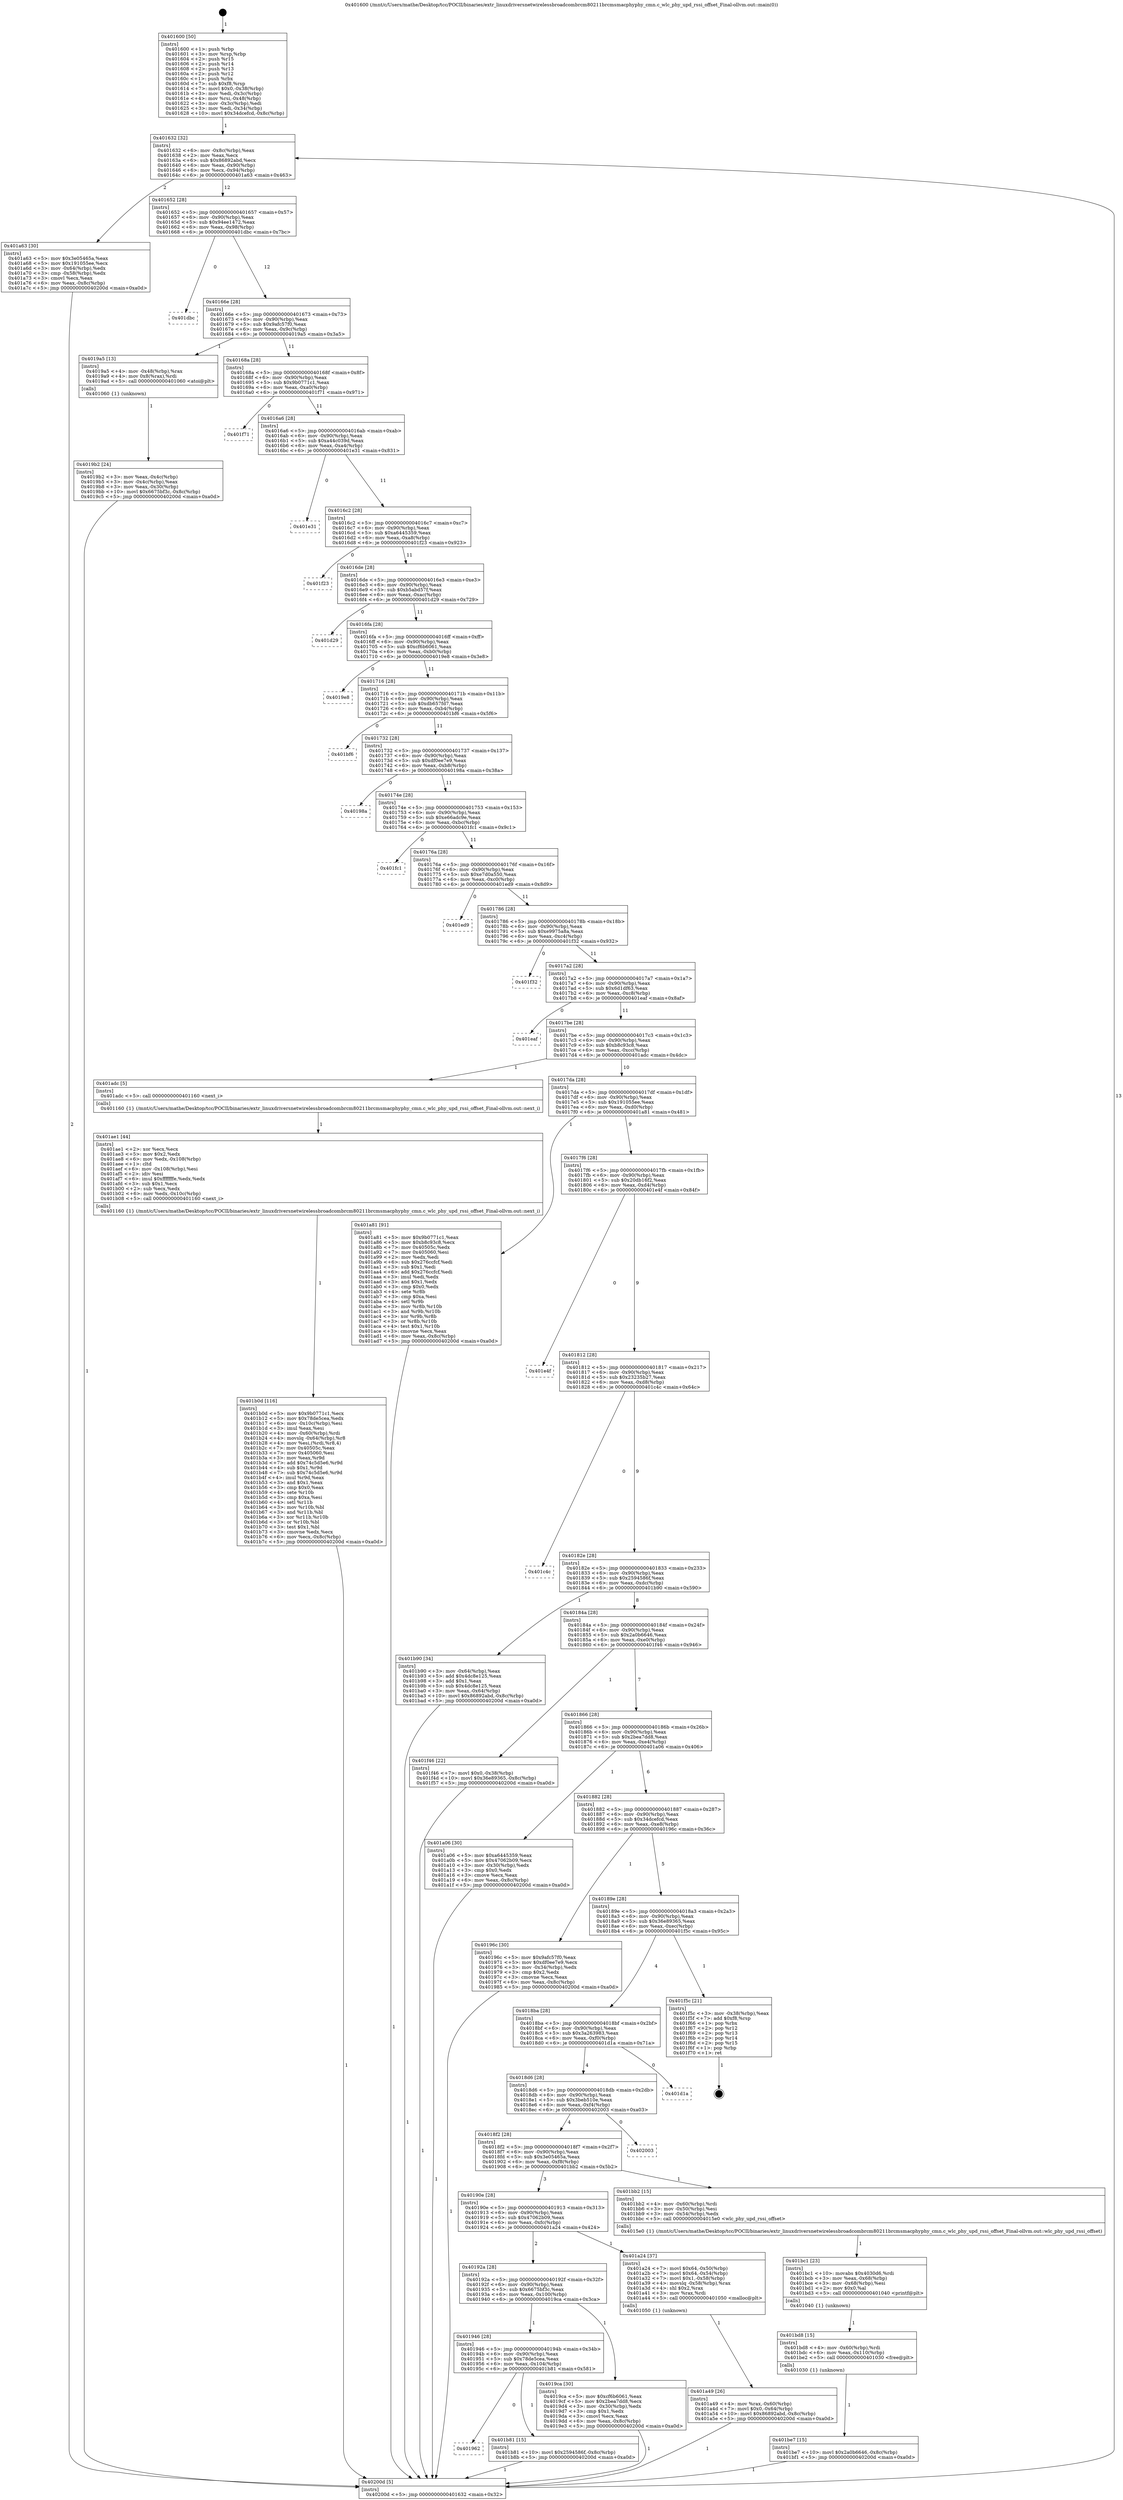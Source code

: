 digraph "0x401600" {
  label = "0x401600 (/mnt/c/Users/mathe/Desktop/tcc/POCII/binaries/extr_linuxdriversnetwirelessbroadcombrcm80211brcmsmacphyphy_cmn.c_wlc_phy_upd_rssi_offset_Final-ollvm.out::main(0))"
  labelloc = "t"
  node[shape=record]

  Entry [label="",width=0.3,height=0.3,shape=circle,fillcolor=black,style=filled]
  "0x401632" [label="{
     0x401632 [32]\l
     | [instrs]\l
     &nbsp;&nbsp;0x401632 \<+6\>: mov -0x8c(%rbp),%eax\l
     &nbsp;&nbsp;0x401638 \<+2\>: mov %eax,%ecx\l
     &nbsp;&nbsp;0x40163a \<+6\>: sub $0x86892abd,%ecx\l
     &nbsp;&nbsp;0x401640 \<+6\>: mov %eax,-0x90(%rbp)\l
     &nbsp;&nbsp;0x401646 \<+6\>: mov %ecx,-0x94(%rbp)\l
     &nbsp;&nbsp;0x40164c \<+6\>: je 0000000000401a63 \<main+0x463\>\l
  }"]
  "0x401a63" [label="{
     0x401a63 [30]\l
     | [instrs]\l
     &nbsp;&nbsp;0x401a63 \<+5\>: mov $0x3e05465a,%eax\l
     &nbsp;&nbsp;0x401a68 \<+5\>: mov $0x191055ee,%ecx\l
     &nbsp;&nbsp;0x401a6d \<+3\>: mov -0x64(%rbp),%edx\l
     &nbsp;&nbsp;0x401a70 \<+3\>: cmp -0x58(%rbp),%edx\l
     &nbsp;&nbsp;0x401a73 \<+3\>: cmovl %ecx,%eax\l
     &nbsp;&nbsp;0x401a76 \<+6\>: mov %eax,-0x8c(%rbp)\l
     &nbsp;&nbsp;0x401a7c \<+5\>: jmp 000000000040200d \<main+0xa0d\>\l
  }"]
  "0x401652" [label="{
     0x401652 [28]\l
     | [instrs]\l
     &nbsp;&nbsp;0x401652 \<+5\>: jmp 0000000000401657 \<main+0x57\>\l
     &nbsp;&nbsp;0x401657 \<+6\>: mov -0x90(%rbp),%eax\l
     &nbsp;&nbsp;0x40165d \<+5\>: sub $0x94ee1472,%eax\l
     &nbsp;&nbsp;0x401662 \<+6\>: mov %eax,-0x98(%rbp)\l
     &nbsp;&nbsp;0x401668 \<+6\>: je 0000000000401dbc \<main+0x7bc\>\l
  }"]
  Exit [label="",width=0.3,height=0.3,shape=circle,fillcolor=black,style=filled,peripheries=2]
  "0x401dbc" [label="{
     0x401dbc\l
  }", style=dashed]
  "0x40166e" [label="{
     0x40166e [28]\l
     | [instrs]\l
     &nbsp;&nbsp;0x40166e \<+5\>: jmp 0000000000401673 \<main+0x73\>\l
     &nbsp;&nbsp;0x401673 \<+6\>: mov -0x90(%rbp),%eax\l
     &nbsp;&nbsp;0x401679 \<+5\>: sub $0x9afc57f0,%eax\l
     &nbsp;&nbsp;0x40167e \<+6\>: mov %eax,-0x9c(%rbp)\l
     &nbsp;&nbsp;0x401684 \<+6\>: je 00000000004019a5 \<main+0x3a5\>\l
  }"]
  "0x401be7" [label="{
     0x401be7 [15]\l
     | [instrs]\l
     &nbsp;&nbsp;0x401be7 \<+10\>: movl $0x2a0b6646,-0x8c(%rbp)\l
     &nbsp;&nbsp;0x401bf1 \<+5\>: jmp 000000000040200d \<main+0xa0d\>\l
  }"]
  "0x4019a5" [label="{
     0x4019a5 [13]\l
     | [instrs]\l
     &nbsp;&nbsp;0x4019a5 \<+4\>: mov -0x48(%rbp),%rax\l
     &nbsp;&nbsp;0x4019a9 \<+4\>: mov 0x8(%rax),%rdi\l
     &nbsp;&nbsp;0x4019ad \<+5\>: call 0000000000401060 \<atoi@plt\>\l
     | [calls]\l
     &nbsp;&nbsp;0x401060 \{1\} (unknown)\l
  }"]
  "0x40168a" [label="{
     0x40168a [28]\l
     | [instrs]\l
     &nbsp;&nbsp;0x40168a \<+5\>: jmp 000000000040168f \<main+0x8f\>\l
     &nbsp;&nbsp;0x40168f \<+6\>: mov -0x90(%rbp),%eax\l
     &nbsp;&nbsp;0x401695 \<+5\>: sub $0x9b0771c1,%eax\l
     &nbsp;&nbsp;0x40169a \<+6\>: mov %eax,-0xa0(%rbp)\l
     &nbsp;&nbsp;0x4016a0 \<+6\>: je 0000000000401f71 \<main+0x971\>\l
  }"]
  "0x401bd8" [label="{
     0x401bd8 [15]\l
     | [instrs]\l
     &nbsp;&nbsp;0x401bd8 \<+4\>: mov -0x60(%rbp),%rdi\l
     &nbsp;&nbsp;0x401bdc \<+6\>: mov %eax,-0x110(%rbp)\l
     &nbsp;&nbsp;0x401be2 \<+5\>: call 0000000000401030 \<free@plt\>\l
     | [calls]\l
     &nbsp;&nbsp;0x401030 \{1\} (unknown)\l
  }"]
  "0x401f71" [label="{
     0x401f71\l
  }", style=dashed]
  "0x4016a6" [label="{
     0x4016a6 [28]\l
     | [instrs]\l
     &nbsp;&nbsp;0x4016a6 \<+5\>: jmp 00000000004016ab \<main+0xab\>\l
     &nbsp;&nbsp;0x4016ab \<+6\>: mov -0x90(%rbp),%eax\l
     &nbsp;&nbsp;0x4016b1 \<+5\>: sub $0xa44c039d,%eax\l
     &nbsp;&nbsp;0x4016b6 \<+6\>: mov %eax,-0xa4(%rbp)\l
     &nbsp;&nbsp;0x4016bc \<+6\>: je 0000000000401e31 \<main+0x831\>\l
  }"]
  "0x401bc1" [label="{
     0x401bc1 [23]\l
     | [instrs]\l
     &nbsp;&nbsp;0x401bc1 \<+10\>: movabs $0x4030d6,%rdi\l
     &nbsp;&nbsp;0x401bcb \<+3\>: mov %eax,-0x68(%rbp)\l
     &nbsp;&nbsp;0x401bce \<+3\>: mov -0x68(%rbp),%esi\l
     &nbsp;&nbsp;0x401bd1 \<+2\>: mov $0x0,%al\l
     &nbsp;&nbsp;0x401bd3 \<+5\>: call 0000000000401040 \<printf@plt\>\l
     | [calls]\l
     &nbsp;&nbsp;0x401040 \{1\} (unknown)\l
  }"]
  "0x401e31" [label="{
     0x401e31\l
  }", style=dashed]
  "0x4016c2" [label="{
     0x4016c2 [28]\l
     | [instrs]\l
     &nbsp;&nbsp;0x4016c2 \<+5\>: jmp 00000000004016c7 \<main+0xc7\>\l
     &nbsp;&nbsp;0x4016c7 \<+6\>: mov -0x90(%rbp),%eax\l
     &nbsp;&nbsp;0x4016cd \<+5\>: sub $0xa6445359,%eax\l
     &nbsp;&nbsp;0x4016d2 \<+6\>: mov %eax,-0xa8(%rbp)\l
     &nbsp;&nbsp;0x4016d8 \<+6\>: je 0000000000401f23 \<main+0x923\>\l
  }"]
  "0x401962" [label="{
     0x401962\l
  }", style=dashed]
  "0x401f23" [label="{
     0x401f23\l
  }", style=dashed]
  "0x4016de" [label="{
     0x4016de [28]\l
     | [instrs]\l
     &nbsp;&nbsp;0x4016de \<+5\>: jmp 00000000004016e3 \<main+0xe3\>\l
     &nbsp;&nbsp;0x4016e3 \<+6\>: mov -0x90(%rbp),%eax\l
     &nbsp;&nbsp;0x4016e9 \<+5\>: sub $0xb5abd57f,%eax\l
     &nbsp;&nbsp;0x4016ee \<+6\>: mov %eax,-0xac(%rbp)\l
     &nbsp;&nbsp;0x4016f4 \<+6\>: je 0000000000401d29 \<main+0x729\>\l
  }"]
  "0x401b81" [label="{
     0x401b81 [15]\l
     | [instrs]\l
     &nbsp;&nbsp;0x401b81 \<+10\>: movl $0x2594586f,-0x8c(%rbp)\l
     &nbsp;&nbsp;0x401b8b \<+5\>: jmp 000000000040200d \<main+0xa0d\>\l
  }"]
  "0x401d29" [label="{
     0x401d29\l
  }", style=dashed]
  "0x4016fa" [label="{
     0x4016fa [28]\l
     | [instrs]\l
     &nbsp;&nbsp;0x4016fa \<+5\>: jmp 00000000004016ff \<main+0xff\>\l
     &nbsp;&nbsp;0x4016ff \<+6\>: mov -0x90(%rbp),%eax\l
     &nbsp;&nbsp;0x401705 \<+5\>: sub $0xcf6b6061,%eax\l
     &nbsp;&nbsp;0x40170a \<+6\>: mov %eax,-0xb0(%rbp)\l
     &nbsp;&nbsp;0x401710 \<+6\>: je 00000000004019e8 \<main+0x3e8\>\l
  }"]
  "0x401b0d" [label="{
     0x401b0d [116]\l
     | [instrs]\l
     &nbsp;&nbsp;0x401b0d \<+5\>: mov $0x9b0771c1,%ecx\l
     &nbsp;&nbsp;0x401b12 \<+5\>: mov $0x78de5cea,%edx\l
     &nbsp;&nbsp;0x401b17 \<+6\>: mov -0x10c(%rbp),%esi\l
     &nbsp;&nbsp;0x401b1d \<+3\>: imul %eax,%esi\l
     &nbsp;&nbsp;0x401b20 \<+4\>: mov -0x60(%rbp),%rdi\l
     &nbsp;&nbsp;0x401b24 \<+4\>: movslq -0x64(%rbp),%r8\l
     &nbsp;&nbsp;0x401b28 \<+4\>: mov %esi,(%rdi,%r8,4)\l
     &nbsp;&nbsp;0x401b2c \<+7\>: mov 0x40505c,%eax\l
     &nbsp;&nbsp;0x401b33 \<+7\>: mov 0x405060,%esi\l
     &nbsp;&nbsp;0x401b3a \<+3\>: mov %eax,%r9d\l
     &nbsp;&nbsp;0x401b3d \<+7\>: add $0x74c5d5e6,%r9d\l
     &nbsp;&nbsp;0x401b44 \<+4\>: sub $0x1,%r9d\l
     &nbsp;&nbsp;0x401b48 \<+7\>: sub $0x74c5d5e6,%r9d\l
     &nbsp;&nbsp;0x401b4f \<+4\>: imul %r9d,%eax\l
     &nbsp;&nbsp;0x401b53 \<+3\>: and $0x1,%eax\l
     &nbsp;&nbsp;0x401b56 \<+3\>: cmp $0x0,%eax\l
     &nbsp;&nbsp;0x401b59 \<+4\>: sete %r10b\l
     &nbsp;&nbsp;0x401b5d \<+3\>: cmp $0xa,%esi\l
     &nbsp;&nbsp;0x401b60 \<+4\>: setl %r11b\l
     &nbsp;&nbsp;0x401b64 \<+3\>: mov %r10b,%bl\l
     &nbsp;&nbsp;0x401b67 \<+3\>: and %r11b,%bl\l
     &nbsp;&nbsp;0x401b6a \<+3\>: xor %r11b,%r10b\l
     &nbsp;&nbsp;0x401b6d \<+3\>: or %r10b,%bl\l
     &nbsp;&nbsp;0x401b70 \<+3\>: test $0x1,%bl\l
     &nbsp;&nbsp;0x401b73 \<+3\>: cmovne %edx,%ecx\l
     &nbsp;&nbsp;0x401b76 \<+6\>: mov %ecx,-0x8c(%rbp)\l
     &nbsp;&nbsp;0x401b7c \<+5\>: jmp 000000000040200d \<main+0xa0d\>\l
  }"]
  "0x4019e8" [label="{
     0x4019e8\l
  }", style=dashed]
  "0x401716" [label="{
     0x401716 [28]\l
     | [instrs]\l
     &nbsp;&nbsp;0x401716 \<+5\>: jmp 000000000040171b \<main+0x11b\>\l
     &nbsp;&nbsp;0x40171b \<+6\>: mov -0x90(%rbp),%eax\l
     &nbsp;&nbsp;0x401721 \<+5\>: sub $0xdb657fd7,%eax\l
     &nbsp;&nbsp;0x401726 \<+6\>: mov %eax,-0xb4(%rbp)\l
     &nbsp;&nbsp;0x40172c \<+6\>: je 0000000000401bf6 \<main+0x5f6\>\l
  }"]
  "0x401ae1" [label="{
     0x401ae1 [44]\l
     | [instrs]\l
     &nbsp;&nbsp;0x401ae1 \<+2\>: xor %ecx,%ecx\l
     &nbsp;&nbsp;0x401ae3 \<+5\>: mov $0x2,%edx\l
     &nbsp;&nbsp;0x401ae8 \<+6\>: mov %edx,-0x108(%rbp)\l
     &nbsp;&nbsp;0x401aee \<+1\>: cltd\l
     &nbsp;&nbsp;0x401aef \<+6\>: mov -0x108(%rbp),%esi\l
     &nbsp;&nbsp;0x401af5 \<+2\>: idiv %esi\l
     &nbsp;&nbsp;0x401af7 \<+6\>: imul $0xfffffffe,%edx,%edx\l
     &nbsp;&nbsp;0x401afd \<+3\>: sub $0x1,%ecx\l
     &nbsp;&nbsp;0x401b00 \<+2\>: sub %ecx,%edx\l
     &nbsp;&nbsp;0x401b02 \<+6\>: mov %edx,-0x10c(%rbp)\l
     &nbsp;&nbsp;0x401b08 \<+5\>: call 0000000000401160 \<next_i\>\l
     | [calls]\l
     &nbsp;&nbsp;0x401160 \{1\} (/mnt/c/Users/mathe/Desktop/tcc/POCII/binaries/extr_linuxdriversnetwirelessbroadcombrcm80211brcmsmacphyphy_cmn.c_wlc_phy_upd_rssi_offset_Final-ollvm.out::next_i)\l
  }"]
  "0x401bf6" [label="{
     0x401bf6\l
  }", style=dashed]
  "0x401732" [label="{
     0x401732 [28]\l
     | [instrs]\l
     &nbsp;&nbsp;0x401732 \<+5\>: jmp 0000000000401737 \<main+0x137\>\l
     &nbsp;&nbsp;0x401737 \<+6\>: mov -0x90(%rbp),%eax\l
     &nbsp;&nbsp;0x40173d \<+5\>: sub $0xdf0ee7e9,%eax\l
     &nbsp;&nbsp;0x401742 \<+6\>: mov %eax,-0xb8(%rbp)\l
     &nbsp;&nbsp;0x401748 \<+6\>: je 000000000040198a \<main+0x38a\>\l
  }"]
  "0x401a49" [label="{
     0x401a49 [26]\l
     | [instrs]\l
     &nbsp;&nbsp;0x401a49 \<+4\>: mov %rax,-0x60(%rbp)\l
     &nbsp;&nbsp;0x401a4d \<+7\>: movl $0x0,-0x64(%rbp)\l
     &nbsp;&nbsp;0x401a54 \<+10\>: movl $0x86892abd,-0x8c(%rbp)\l
     &nbsp;&nbsp;0x401a5e \<+5\>: jmp 000000000040200d \<main+0xa0d\>\l
  }"]
  "0x40198a" [label="{
     0x40198a\l
  }", style=dashed]
  "0x40174e" [label="{
     0x40174e [28]\l
     | [instrs]\l
     &nbsp;&nbsp;0x40174e \<+5\>: jmp 0000000000401753 \<main+0x153\>\l
     &nbsp;&nbsp;0x401753 \<+6\>: mov -0x90(%rbp),%eax\l
     &nbsp;&nbsp;0x401759 \<+5\>: sub $0xe66adc9e,%eax\l
     &nbsp;&nbsp;0x40175e \<+6\>: mov %eax,-0xbc(%rbp)\l
     &nbsp;&nbsp;0x401764 \<+6\>: je 0000000000401fc1 \<main+0x9c1\>\l
  }"]
  "0x401946" [label="{
     0x401946 [28]\l
     | [instrs]\l
     &nbsp;&nbsp;0x401946 \<+5\>: jmp 000000000040194b \<main+0x34b\>\l
     &nbsp;&nbsp;0x40194b \<+6\>: mov -0x90(%rbp),%eax\l
     &nbsp;&nbsp;0x401951 \<+5\>: sub $0x78de5cea,%eax\l
     &nbsp;&nbsp;0x401956 \<+6\>: mov %eax,-0x104(%rbp)\l
     &nbsp;&nbsp;0x40195c \<+6\>: je 0000000000401b81 \<main+0x581\>\l
  }"]
  "0x401fc1" [label="{
     0x401fc1\l
  }", style=dashed]
  "0x40176a" [label="{
     0x40176a [28]\l
     | [instrs]\l
     &nbsp;&nbsp;0x40176a \<+5\>: jmp 000000000040176f \<main+0x16f\>\l
     &nbsp;&nbsp;0x40176f \<+6\>: mov -0x90(%rbp),%eax\l
     &nbsp;&nbsp;0x401775 \<+5\>: sub $0xe7d0a550,%eax\l
     &nbsp;&nbsp;0x40177a \<+6\>: mov %eax,-0xc0(%rbp)\l
     &nbsp;&nbsp;0x401780 \<+6\>: je 0000000000401ed9 \<main+0x8d9\>\l
  }"]
  "0x4019ca" [label="{
     0x4019ca [30]\l
     | [instrs]\l
     &nbsp;&nbsp;0x4019ca \<+5\>: mov $0xcf6b6061,%eax\l
     &nbsp;&nbsp;0x4019cf \<+5\>: mov $0x2bea7dd8,%ecx\l
     &nbsp;&nbsp;0x4019d4 \<+3\>: mov -0x30(%rbp),%edx\l
     &nbsp;&nbsp;0x4019d7 \<+3\>: cmp $0x1,%edx\l
     &nbsp;&nbsp;0x4019da \<+3\>: cmovl %ecx,%eax\l
     &nbsp;&nbsp;0x4019dd \<+6\>: mov %eax,-0x8c(%rbp)\l
     &nbsp;&nbsp;0x4019e3 \<+5\>: jmp 000000000040200d \<main+0xa0d\>\l
  }"]
  "0x401ed9" [label="{
     0x401ed9\l
  }", style=dashed]
  "0x401786" [label="{
     0x401786 [28]\l
     | [instrs]\l
     &nbsp;&nbsp;0x401786 \<+5\>: jmp 000000000040178b \<main+0x18b\>\l
     &nbsp;&nbsp;0x40178b \<+6\>: mov -0x90(%rbp),%eax\l
     &nbsp;&nbsp;0x401791 \<+5\>: sub $0xe9975a8a,%eax\l
     &nbsp;&nbsp;0x401796 \<+6\>: mov %eax,-0xc4(%rbp)\l
     &nbsp;&nbsp;0x40179c \<+6\>: je 0000000000401f32 \<main+0x932\>\l
  }"]
  "0x40192a" [label="{
     0x40192a [28]\l
     | [instrs]\l
     &nbsp;&nbsp;0x40192a \<+5\>: jmp 000000000040192f \<main+0x32f\>\l
     &nbsp;&nbsp;0x40192f \<+6\>: mov -0x90(%rbp),%eax\l
     &nbsp;&nbsp;0x401935 \<+5\>: sub $0x6675bf3c,%eax\l
     &nbsp;&nbsp;0x40193a \<+6\>: mov %eax,-0x100(%rbp)\l
     &nbsp;&nbsp;0x401940 \<+6\>: je 00000000004019ca \<main+0x3ca\>\l
  }"]
  "0x401f32" [label="{
     0x401f32\l
  }", style=dashed]
  "0x4017a2" [label="{
     0x4017a2 [28]\l
     | [instrs]\l
     &nbsp;&nbsp;0x4017a2 \<+5\>: jmp 00000000004017a7 \<main+0x1a7\>\l
     &nbsp;&nbsp;0x4017a7 \<+6\>: mov -0x90(%rbp),%eax\l
     &nbsp;&nbsp;0x4017ad \<+5\>: sub $0x6d1df63,%eax\l
     &nbsp;&nbsp;0x4017b2 \<+6\>: mov %eax,-0xc8(%rbp)\l
     &nbsp;&nbsp;0x4017b8 \<+6\>: je 0000000000401eaf \<main+0x8af\>\l
  }"]
  "0x401a24" [label="{
     0x401a24 [37]\l
     | [instrs]\l
     &nbsp;&nbsp;0x401a24 \<+7\>: movl $0x64,-0x50(%rbp)\l
     &nbsp;&nbsp;0x401a2b \<+7\>: movl $0x64,-0x54(%rbp)\l
     &nbsp;&nbsp;0x401a32 \<+7\>: movl $0x1,-0x58(%rbp)\l
     &nbsp;&nbsp;0x401a39 \<+4\>: movslq -0x58(%rbp),%rax\l
     &nbsp;&nbsp;0x401a3d \<+4\>: shl $0x2,%rax\l
     &nbsp;&nbsp;0x401a41 \<+3\>: mov %rax,%rdi\l
     &nbsp;&nbsp;0x401a44 \<+5\>: call 0000000000401050 \<malloc@plt\>\l
     | [calls]\l
     &nbsp;&nbsp;0x401050 \{1\} (unknown)\l
  }"]
  "0x401eaf" [label="{
     0x401eaf\l
  }", style=dashed]
  "0x4017be" [label="{
     0x4017be [28]\l
     | [instrs]\l
     &nbsp;&nbsp;0x4017be \<+5\>: jmp 00000000004017c3 \<main+0x1c3\>\l
     &nbsp;&nbsp;0x4017c3 \<+6\>: mov -0x90(%rbp),%eax\l
     &nbsp;&nbsp;0x4017c9 \<+5\>: sub $0xb8c93c8,%eax\l
     &nbsp;&nbsp;0x4017ce \<+6\>: mov %eax,-0xcc(%rbp)\l
     &nbsp;&nbsp;0x4017d4 \<+6\>: je 0000000000401adc \<main+0x4dc\>\l
  }"]
  "0x40190e" [label="{
     0x40190e [28]\l
     | [instrs]\l
     &nbsp;&nbsp;0x40190e \<+5\>: jmp 0000000000401913 \<main+0x313\>\l
     &nbsp;&nbsp;0x401913 \<+6\>: mov -0x90(%rbp),%eax\l
     &nbsp;&nbsp;0x401919 \<+5\>: sub $0x47062b09,%eax\l
     &nbsp;&nbsp;0x40191e \<+6\>: mov %eax,-0xfc(%rbp)\l
     &nbsp;&nbsp;0x401924 \<+6\>: je 0000000000401a24 \<main+0x424\>\l
  }"]
  "0x401adc" [label="{
     0x401adc [5]\l
     | [instrs]\l
     &nbsp;&nbsp;0x401adc \<+5\>: call 0000000000401160 \<next_i\>\l
     | [calls]\l
     &nbsp;&nbsp;0x401160 \{1\} (/mnt/c/Users/mathe/Desktop/tcc/POCII/binaries/extr_linuxdriversnetwirelessbroadcombrcm80211brcmsmacphyphy_cmn.c_wlc_phy_upd_rssi_offset_Final-ollvm.out::next_i)\l
  }"]
  "0x4017da" [label="{
     0x4017da [28]\l
     | [instrs]\l
     &nbsp;&nbsp;0x4017da \<+5\>: jmp 00000000004017df \<main+0x1df\>\l
     &nbsp;&nbsp;0x4017df \<+6\>: mov -0x90(%rbp),%eax\l
     &nbsp;&nbsp;0x4017e5 \<+5\>: sub $0x191055ee,%eax\l
     &nbsp;&nbsp;0x4017ea \<+6\>: mov %eax,-0xd0(%rbp)\l
     &nbsp;&nbsp;0x4017f0 \<+6\>: je 0000000000401a81 \<main+0x481\>\l
  }"]
  "0x401bb2" [label="{
     0x401bb2 [15]\l
     | [instrs]\l
     &nbsp;&nbsp;0x401bb2 \<+4\>: mov -0x60(%rbp),%rdi\l
     &nbsp;&nbsp;0x401bb6 \<+3\>: mov -0x50(%rbp),%esi\l
     &nbsp;&nbsp;0x401bb9 \<+3\>: mov -0x54(%rbp),%edx\l
     &nbsp;&nbsp;0x401bbc \<+5\>: call 00000000004015e0 \<wlc_phy_upd_rssi_offset\>\l
     | [calls]\l
     &nbsp;&nbsp;0x4015e0 \{1\} (/mnt/c/Users/mathe/Desktop/tcc/POCII/binaries/extr_linuxdriversnetwirelessbroadcombrcm80211brcmsmacphyphy_cmn.c_wlc_phy_upd_rssi_offset_Final-ollvm.out::wlc_phy_upd_rssi_offset)\l
  }"]
  "0x401a81" [label="{
     0x401a81 [91]\l
     | [instrs]\l
     &nbsp;&nbsp;0x401a81 \<+5\>: mov $0x9b0771c1,%eax\l
     &nbsp;&nbsp;0x401a86 \<+5\>: mov $0xb8c93c8,%ecx\l
     &nbsp;&nbsp;0x401a8b \<+7\>: mov 0x40505c,%edx\l
     &nbsp;&nbsp;0x401a92 \<+7\>: mov 0x405060,%esi\l
     &nbsp;&nbsp;0x401a99 \<+2\>: mov %edx,%edi\l
     &nbsp;&nbsp;0x401a9b \<+6\>: sub $0x276ccfcf,%edi\l
     &nbsp;&nbsp;0x401aa1 \<+3\>: sub $0x1,%edi\l
     &nbsp;&nbsp;0x401aa4 \<+6\>: add $0x276ccfcf,%edi\l
     &nbsp;&nbsp;0x401aaa \<+3\>: imul %edi,%edx\l
     &nbsp;&nbsp;0x401aad \<+3\>: and $0x1,%edx\l
     &nbsp;&nbsp;0x401ab0 \<+3\>: cmp $0x0,%edx\l
     &nbsp;&nbsp;0x401ab3 \<+4\>: sete %r8b\l
     &nbsp;&nbsp;0x401ab7 \<+3\>: cmp $0xa,%esi\l
     &nbsp;&nbsp;0x401aba \<+4\>: setl %r9b\l
     &nbsp;&nbsp;0x401abe \<+3\>: mov %r8b,%r10b\l
     &nbsp;&nbsp;0x401ac1 \<+3\>: and %r9b,%r10b\l
     &nbsp;&nbsp;0x401ac4 \<+3\>: xor %r9b,%r8b\l
     &nbsp;&nbsp;0x401ac7 \<+3\>: or %r8b,%r10b\l
     &nbsp;&nbsp;0x401aca \<+4\>: test $0x1,%r10b\l
     &nbsp;&nbsp;0x401ace \<+3\>: cmovne %ecx,%eax\l
     &nbsp;&nbsp;0x401ad1 \<+6\>: mov %eax,-0x8c(%rbp)\l
     &nbsp;&nbsp;0x401ad7 \<+5\>: jmp 000000000040200d \<main+0xa0d\>\l
  }"]
  "0x4017f6" [label="{
     0x4017f6 [28]\l
     | [instrs]\l
     &nbsp;&nbsp;0x4017f6 \<+5\>: jmp 00000000004017fb \<main+0x1fb\>\l
     &nbsp;&nbsp;0x4017fb \<+6\>: mov -0x90(%rbp),%eax\l
     &nbsp;&nbsp;0x401801 \<+5\>: sub $0x20db16f2,%eax\l
     &nbsp;&nbsp;0x401806 \<+6\>: mov %eax,-0xd4(%rbp)\l
     &nbsp;&nbsp;0x40180c \<+6\>: je 0000000000401e4f \<main+0x84f\>\l
  }"]
  "0x4018f2" [label="{
     0x4018f2 [28]\l
     | [instrs]\l
     &nbsp;&nbsp;0x4018f2 \<+5\>: jmp 00000000004018f7 \<main+0x2f7\>\l
     &nbsp;&nbsp;0x4018f7 \<+6\>: mov -0x90(%rbp),%eax\l
     &nbsp;&nbsp;0x4018fd \<+5\>: sub $0x3e05465a,%eax\l
     &nbsp;&nbsp;0x401902 \<+6\>: mov %eax,-0xf8(%rbp)\l
     &nbsp;&nbsp;0x401908 \<+6\>: je 0000000000401bb2 \<main+0x5b2\>\l
  }"]
  "0x401e4f" [label="{
     0x401e4f\l
  }", style=dashed]
  "0x401812" [label="{
     0x401812 [28]\l
     | [instrs]\l
     &nbsp;&nbsp;0x401812 \<+5\>: jmp 0000000000401817 \<main+0x217\>\l
     &nbsp;&nbsp;0x401817 \<+6\>: mov -0x90(%rbp),%eax\l
     &nbsp;&nbsp;0x40181d \<+5\>: sub $0x23235b27,%eax\l
     &nbsp;&nbsp;0x401822 \<+6\>: mov %eax,-0xd8(%rbp)\l
     &nbsp;&nbsp;0x401828 \<+6\>: je 0000000000401c4c \<main+0x64c\>\l
  }"]
  "0x402003" [label="{
     0x402003\l
  }", style=dashed]
  "0x401c4c" [label="{
     0x401c4c\l
  }", style=dashed]
  "0x40182e" [label="{
     0x40182e [28]\l
     | [instrs]\l
     &nbsp;&nbsp;0x40182e \<+5\>: jmp 0000000000401833 \<main+0x233\>\l
     &nbsp;&nbsp;0x401833 \<+6\>: mov -0x90(%rbp),%eax\l
     &nbsp;&nbsp;0x401839 \<+5\>: sub $0x2594586f,%eax\l
     &nbsp;&nbsp;0x40183e \<+6\>: mov %eax,-0xdc(%rbp)\l
     &nbsp;&nbsp;0x401844 \<+6\>: je 0000000000401b90 \<main+0x590\>\l
  }"]
  "0x4018d6" [label="{
     0x4018d6 [28]\l
     | [instrs]\l
     &nbsp;&nbsp;0x4018d6 \<+5\>: jmp 00000000004018db \<main+0x2db\>\l
     &nbsp;&nbsp;0x4018db \<+6\>: mov -0x90(%rbp),%eax\l
     &nbsp;&nbsp;0x4018e1 \<+5\>: sub $0x3beb510e,%eax\l
     &nbsp;&nbsp;0x4018e6 \<+6\>: mov %eax,-0xf4(%rbp)\l
     &nbsp;&nbsp;0x4018ec \<+6\>: je 0000000000402003 \<main+0xa03\>\l
  }"]
  "0x401b90" [label="{
     0x401b90 [34]\l
     | [instrs]\l
     &nbsp;&nbsp;0x401b90 \<+3\>: mov -0x64(%rbp),%eax\l
     &nbsp;&nbsp;0x401b93 \<+5\>: add $0x4dc8e125,%eax\l
     &nbsp;&nbsp;0x401b98 \<+3\>: add $0x1,%eax\l
     &nbsp;&nbsp;0x401b9b \<+5\>: sub $0x4dc8e125,%eax\l
     &nbsp;&nbsp;0x401ba0 \<+3\>: mov %eax,-0x64(%rbp)\l
     &nbsp;&nbsp;0x401ba3 \<+10\>: movl $0x86892abd,-0x8c(%rbp)\l
     &nbsp;&nbsp;0x401bad \<+5\>: jmp 000000000040200d \<main+0xa0d\>\l
  }"]
  "0x40184a" [label="{
     0x40184a [28]\l
     | [instrs]\l
     &nbsp;&nbsp;0x40184a \<+5\>: jmp 000000000040184f \<main+0x24f\>\l
     &nbsp;&nbsp;0x40184f \<+6\>: mov -0x90(%rbp),%eax\l
     &nbsp;&nbsp;0x401855 \<+5\>: sub $0x2a0b6646,%eax\l
     &nbsp;&nbsp;0x40185a \<+6\>: mov %eax,-0xe0(%rbp)\l
     &nbsp;&nbsp;0x401860 \<+6\>: je 0000000000401f46 \<main+0x946\>\l
  }"]
  "0x401d1a" [label="{
     0x401d1a\l
  }", style=dashed]
  "0x401f46" [label="{
     0x401f46 [22]\l
     | [instrs]\l
     &nbsp;&nbsp;0x401f46 \<+7\>: movl $0x0,-0x38(%rbp)\l
     &nbsp;&nbsp;0x401f4d \<+10\>: movl $0x36e89365,-0x8c(%rbp)\l
     &nbsp;&nbsp;0x401f57 \<+5\>: jmp 000000000040200d \<main+0xa0d\>\l
  }"]
  "0x401866" [label="{
     0x401866 [28]\l
     | [instrs]\l
     &nbsp;&nbsp;0x401866 \<+5\>: jmp 000000000040186b \<main+0x26b\>\l
     &nbsp;&nbsp;0x40186b \<+6\>: mov -0x90(%rbp),%eax\l
     &nbsp;&nbsp;0x401871 \<+5\>: sub $0x2bea7dd8,%eax\l
     &nbsp;&nbsp;0x401876 \<+6\>: mov %eax,-0xe4(%rbp)\l
     &nbsp;&nbsp;0x40187c \<+6\>: je 0000000000401a06 \<main+0x406\>\l
  }"]
  "0x4018ba" [label="{
     0x4018ba [28]\l
     | [instrs]\l
     &nbsp;&nbsp;0x4018ba \<+5\>: jmp 00000000004018bf \<main+0x2bf\>\l
     &nbsp;&nbsp;0x4018bf \<+6\>: mov -0x90(%rbp),%eax\l
     &nbsp;&nbsp;0x4018c5 \<+5\>: sub $0x3a263983,%eax\l
     &nbsp;&nbsp;0x4018ca \<+6\>: mov %eax,-0xf0(%rbp)\l
     &nbsp;&nbsp;0x4018d0 \<+6\>: je 0000000000401d1a \<main+0x71a\>\l
  }"]
  "0x401a06" [label="{
     0x401a06 [30]\l
     | [instrs]\l
     &nbsp;&nbsp;0x401a06 \<+5\>: mov $0xa6445359,%eax\l
     &nbsp;&nbsp;0x401a0b \<+5\>: mov $0x47062b09,%ecx\l
     &nbsp;&nbsp;0x401a10 \<+3\>: mov -0x30(%rbp),%edx\l
     &nbsp;&nbsp;0x401a13 \<+3\>: cmp $0x0,%edx\l
     &nbsp;&nbsp;0x401a16 \<+3\>: cmove %ecx,%eax\l
     &nbsp;&nbsp;0x401a19 \<+6\>: mov %eax,-0x8c(%rbp)\l
     &nbsp;&nbsp;0x401a1f \<+5\>: jmp 000000000040200d \<main+0xa0d\>\l
  }"]
  "0x401882" [label="{
     0x401882 [28]\l
     | [instrs]\l
     &nbsp;&nbsp;0x401882 \<+5\>: jmp 0000000000401887 \<main+0x287\>\l
     &nbsp;&nbsp;0x401887 \<+6\>: mov -0x90(%rbp),%eax\l
     &nbsp;&nbsp;0x40188d \<+5\>: sub $0x34dcefcd,%eax\l
     &nbsp;&nbsp;0x401892 \<+6\>: mov %eax,-0xe8(%rbp)\l
     &nbsp;&nbsp;0x401898 \<+6\>: je 000000000040196c \<main+0x36c\>\l
  }"]
  "0x401f5c" [label="{
     0x401f5c [21]\l
     | [instrs]\l
     &nbsp;&nbsp;0x401f5c \<+3\>: mov -0x38(%rbp),%eax\l
     &nbsp;&nbsp;0x401f5f \<+7\>: add $0xf8,%rsp\l
     &nbsp;&nbsp;0x401f66 \<+1\>: pop %rbx\l
     &nbsp;&nbsp;0x401f67 \<+2\>: pop %r12\l
     &nbsp;&nbsp;0x401f69 \<+2\>: pop %r13\l
     &nbsp;&nbsp;0x401f6b \<+2\>: pop %r14\l
     &nbsp;&nbsp;0x401f6d \<+2\>: pop %r15\l
     &nbsp;&nbsp;0x401f6f \<+1\>: pop %rbp\l
     &nbsp;&nbsp;0x401f70 \<+1\>: ret\l
  }"]
  "0x40196c" [label="{
     0x40196c [30]\l
     | [instrs]\l
     &nbsp;&nbsp;0x40196c \<+5\>: mov $0x9afc57f0,%eax\l
     &nbsp;&nbsp;0x401971 \<+5\>: mov $0xdf0ee7e9,%ecx\l
     &nbsp;&nbsp;0x401976 \<+3\>: mov -0x34(%rbp),%edx\l
     &nbsp;&nbsp;0x401979 \<+3\>: cmp $0x2,%edx\l
     &nbsp;&nbsp;0x40197c \<+3\>: cmovne %ecx,%eax\l
     &nbsp;&nbsp;0x40197f \<+6\>: mov %eax,-0x8c(%rbp)\l
     &nbsp;&nbsp;0x401985 \<+5\>: jmp 000000000040200d \<main+0xa0d\>\l
  }"]
  "0x40189e" [label="{
     0x40189e [28]\l
     | [instrs]\l
     &nbsp;&nbsp;0x40189e \<+5\>: jmp 00000000004018a3 \<main+0x2a3\>\l
     &nbsp;&nbsp;0x4018a3 \<+6\>: mov -0x90(%rbp),%eax\l
     &nbsp;&nbsp;0x4018a9 \<+5\>: sub $0x36e89365,%eax\l
     &nbsp;&nbsp;0x4018ae \<+6\>: mov %eax,-0xec(%rbp)\l
     &nbsp;&nbsp;0x4018b4 \<+6\>: je 0000000000401f5c \<main+0x95c\>\l
  }"]
  "0x40200d" [label="{
     0x40200d [5]\l
     | [instrs]\l
     &nbsp;&nbsp;0x40200d \<+5\>: jmp 0000000000401632 \<main+0x32\>\l
  }"]
  "0x401600" [label="{
     0x401600 [50]\l
     | [instrs]\l
     &nbsp;&nbsp;0x401600 \<+1\>: push %rbp\l
     &nbsp;&nbsp;0x401601 \<+3\>: mov %rsp,%rbp\l
     &nbsp;&nbsp;0x401604 \<+2\>: push %r15\l
     &nbsp;&nbsp;0x401606 \<+2\>: push %r14\l
     &nbsp;&nbsp;0x401608 \<+2\>: push %r13\l
     &nbsp;&nbsp;0x40160a \<+2\>: push %r12\l
     &nbsp;&nbsp;0x40160c \<+1\>: push %rbx\l
     &nbsp;&nbsp;0x40160d \<+7\>: sub $0xf8,%rsp\l
     &nbsp;&nbsp;0x401614 \<+7\>: movl $0x0,-0x38(%rbp)\l
     &nbsp;&nbsp;0x40161b \<+3\>: mov %edi,-0x3c(%rbp)\l
     &nbsp;&nbsp;0x40161e \<+4\>: mov %rsi,-0x48(%rbp)\l
     &nbsp;&nbsp;0x401622 \<+3\>: mov -0x3c(%rbp),%edi\l
     &nbsp;&nbsp;0x401625 \<+3\>: mov %edi,-0x34(%rbp)\l
     &nbsp;&nbsp;0x401628 \<+10\>: movl $0x34dcefcd,-0x8c(%rbp)\l
  }"]
  "0x4019b2" [label="{
     0x4019b2 [24]\l
     | [instrs]\l
     &nbsp;&nbsp;0x4019b2 \<+3\>: mov %eax,-0x4c(%rbp)\l
     &nbsp;&nbsp;0x4019b5 \<+3\>: mov -0x4c(%rbp),%eax\l
     &nbsp;&nbsp;0x4019b8 \<+3\>: mov %eax,-0x30(%rbp)\l
     &nbsp;&nbsp;0x4019bb \<+10\>: movl $0x6675bf3c,-0x8c(%rbp)\l
     &nbsp;&nbsp;0x4019c5 \<+5\>: jmp 000000000040200d \<main+0xa0d\>\l
  }"]
  Entry -> "0x401600" [label=" 1"]
  "0x401632" -> "0x401a63" [label=" 2"]
  "0x401632" -> "0x401652" [label=" 12"]
  "0x401f5c" -> Exit [label=" 1"]
  "0x401652" -> "0x401dbc" [label=" 0"]
  "0x401652" -> "0x40166e" [label=" 12"]
  "0x401f46" -> "0x40200d" [label=" 1"]
  "0x40166e" -> "0x4019a5" [label=" 1"]
  "0x40166e" -> "0x40168a" [label=" 11"]
  "0x401be7" -> "0x40200d" [label=" 1"]
  "0x40168a" -> "0x401f71" [label=" 0"]
  "0x40168a" -> "0x4016a6" [label=" 11"]
  "0x401bd8" -> "0x401be7" [label=" 1"]
  "0x4016a6" -> "0x401e31" [label=" 0"]
  "0x4016a6" -> "0x4016c2" [label=" 11"]
  "0x401bc1" -> "0x401bd8" [label=" 1"]
  "0x4016c2" -> "0x401f23" [label=" 0"]
  "0x4016c2" -> "0x4016de" [label=" 11"]
  "0x401bb2" -> "0x401bc1" [label=" 1"]
  "0x4016de" -> "0x401d29" [label=" 0"]
  "0x4016de" -> "0x4016fa" [label=" 11"]
  "0x401b90" -> "0x40200d" [label=" 1"]
  "0x4016fa" -> "0x4019e8" [label=" 0"]
  "0x4016fa" -> "0x401716" [label=" 11"]
  "0x401946" -> "0x401962" [label=" 0"]
  "0x401716" -> "0x401bf6" [label=" 0"]
  "0x401716" -> "0x401732" [label=" 11"]
  "0x401946" -> "0x401b81" [label=" 1"]
  "0x401732" -> "0x40198a" [label=" 0"]
  "0x401732" -> "0x40174e" [label=" 11"]
  "0x401b81" -> "0x40200d" [label=" 1"]
  "0x40174e" -> "0x401fc1" [label=" 0"]
  "0x40174e" -> "0x40176a" [label=" 11"]
  "0x401b0d" -> "0x40200d" [label=" 1"]
  "0x40176a" -> "0x401ed9" [label=" 0"]
  "0x40176a" -> "0x401786" [label=" 11"]
  "0x401ae1" -> "0x401b0d" [label=" 1"]
  "0x401786" -> "0x401f32" [label=" 0"]
  "0x401786" -> "0x4017a2" [label=" 11"]
  "0x401a81" -> "0x40200d" [label=" 1"]
  "0x4017a2" -> "0x401eaf" [label=" 0"]
  "0x4017a2" -> "0x4017be" [label=" 11"]
  "0x401a63" -> "0x40200d" [label=" 2"]
  "0x4017be" -> "0x401adc" [label=" 1"]
  "0x4017be" -> "0x4017da" [label=" 10"]
  "0x401a24" -> "0x401a49" [label=" 1"]
  "0x4017da" -> "0x401a81" [label=" 1"]
  "0x4017da" -> "0x4017f6" [label=" 9"]
  "0x401a06" -> "0x40200d" [label=" 1"]
  "0x4017f6" -> "0x401e4f" [label=" 0"]
  "0x4017f6" -> "0x401812" [label=" 9"]
  "0x40192a" -> "0x401946" [label=" 1"]
  "0x401812" -> "0x401c4c" [label=" 0"]
  "0x401812" -> "0x40182e" [label=" 9"]
  "0x40192a" -> "0x4019ca" [label=" 1"]
  "0x40182e" -> "0x401b90" [label=" 1"]
  "0x40182e" -> "0x40184a" [label=" 8"]
  "0x40190e" -> "0x40192a" [label=" 2"]
  "0x40184a" -> "0x401f46" [label=" 1"]
  "0x40184a" -> "0x401866" [label=" 7"]
  "0x40190e" -> "0x401a24" [label=" 1"]
  "0x401866" -> "0x401a06" [label=" 1"]
  "0x401866" -> "0x401882" [label=" 6"]
  "0x4018f2" -> "0x40190e" [label=" 3"]
  "0x401882" -> "0x40196c" [label=" 1"]
  "0x401882" -> "0x40189e" [label=" 5"]
  "0x40196c" -> "0x40200d" [label=" 1"]
  "0x401600" -> "0x401632" [label=" 1"]
  "0x40200d" -> "0x401632" [label=" 13"]
  "0x4019a5" -> "0x4019b2" [label=" 1"]
  "0x4019b2" -> "0x40200d" [label=" 1"]
  "0x4018f2" -> "0x401bb2" [label=" 1"]
  "0x40189e" -> "0x401f5c" [label=" 1"]
  "0x40189e" -> "0x4018ba" [label=" 4"]
  "0x401a49" -> "0x40200d" [label=" 1"]
  "0x4018ba" -> "0x401d1a" [label=" 0"]
  "0x4018ba" -> "0x4018d6" [label=" 4"]
  "0x401adc" -> "0x401ae1" [label=" 1"]
  "0x4018d6" -> "0x402003" [label=" 0"]
  "0x4018d6" -> "0x4018f2" [label=" 4"]
  "0x4019ca" -> "0x40200d" [label=" 1"]
}

